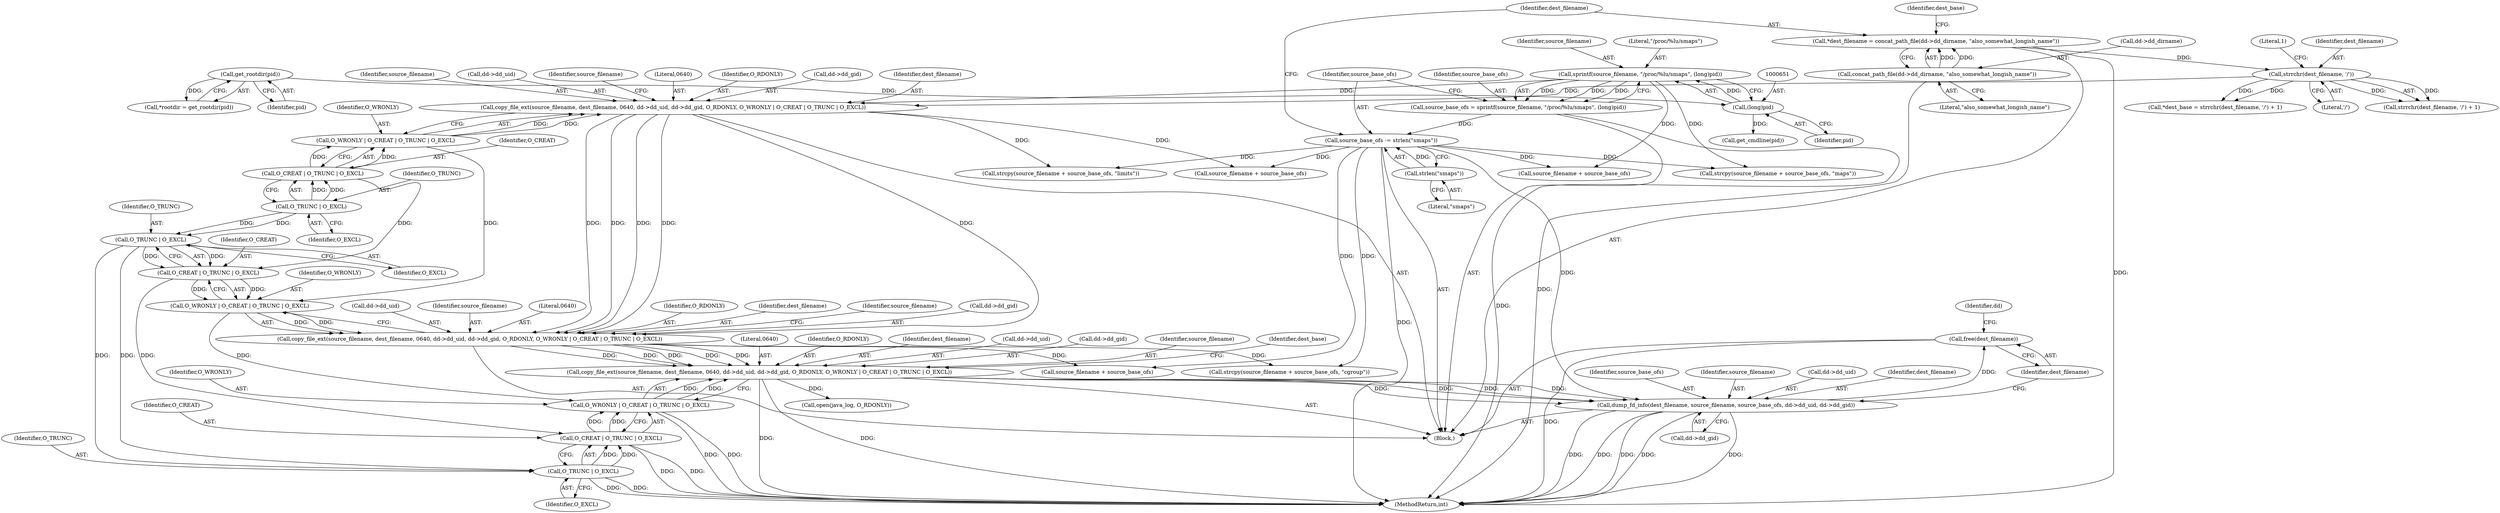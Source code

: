 digraph "0_abrt_17cb66b13997b0159b4253b3f5722db79f476d68@API" {
"1000764" [label="(Call,free(dest_filename))"];
"1000754" [label="(Call,dump_fd_info(dest_filename, source_filename, source_base_ofs, dd->dd_uid, dd->dd_gid))"];
"1000733" [label="(Call,copy_file_ext(source_filename, dest_filename, 0640, dd->dd_uid, dd->dd_gid, O_RDONLY, O_WRONLY | O_CREAT | O_TRUNC | O_EXCL))"];
"1000707" [label="(Call,copy_file_ext(source_filename, dest_filename, 0640, dd->dd_uid, dd->dd_gid, O_RDONLY, O_WRONLY | O_CREAT | O_TRUNC | O_EXCL))"];
"1000681" [label="(Call,copy_file_ext(source_filename, dest_filename, 0640, dd->dd_uid, dd->dd_gid, O_RDONLY, O_WRONLY | O_CREAT | O_TRUNC | O_EXCL))"];
"1000647" [label="(Call,sprintf(source_filename, \"/proc/%lu/smaps\", (long)pid))"];
"1000650" [label="(Call,(long)pid)"];
"1000628" [label="(Call,get_rootdir(pid))"];
"1000669" [label="(Call,strrchr(dest_filename, '/'))"];
"1000658" [label="(Call,*dest_filename = concat_path_file(dd->dd_dirname, \"also_somewhat_longish_name\"))"];
"1000660" [label="(Call,concat_path_file(dd->dd_dirname, \"also_somewhat_longish_name\"))"];
"1000692" [label="(Call,O_WRONLY | O_CREAT | O_TRUNC | O_EXCL)"];
"1000694" [label="(Call,O_CREAT | O_TRUNC | O_EXCL)"];
"1000696" [label="(Call,O_TRUNC | O_EXCL)"];
"1000718" [label="(Call,O_WRONLY | O_CREAT | O_TRUNC | O_EXCL)"];
"1000720" [label="(Call,O_CREAT | O_TRUNC | O_EXCL)"];
"1000722" [label="(Call,O_TRUNC | O_EXCL)"];
"1000744" [label="(Call,O_WRONLY | O_CREAT | O_TRUNC | O_EXCL)"];
"1000746" [label="(Call,O_CREAT | O_TRUNC | O_EXCL)"];
"1000748" [label="(Call,O_TRUNC | O_EXCL)"];
"1000653" [label="(Call,source_base_ofs -= strlen(\"smaps\"))"];
"1000655" [label="(Call,strlen(\"smaps\"))"];
"1000645" [label="(Call,source_base_ofs = sprintf(source_filename, \"/proc/%lu/smaps\", (long)pid))"];
"1000761" [label="(Call,dd->dd_gid)"];
"1000711" [label="(Call,dd->dd_uid)"];
"1000723" [label="(Identifier,O_TRUNC)"];
"1000667" [label="(Identifier,dest_base)"];
"1000699" [label="(Call,strcpy(source_filename + source_base_ofs, \"limits\"))"];
"1000681" [label="(Call,copy_file_ext(source_filename, dest_filename, 0640, dd->dd_uid, dd->dd_gid, O_RDONLY, O_WRONLY | O_CREAT | O_TRUNC | O_EXCL))"];
"1000672" [label="(Literal,1)"];
"1000661" [label="(Call,dd->dd_dirname)"];
"1000764" [label="(Call,free(dest_filename))"];
"1000628" [label="(Call,get_rootdir(pid))"];
"1000694" [label="(Call,O_CREAT | O_TRUNC | O_EXCL)"];
"1000684" [label="(Literal,0640)"];
"1000691" [label="(Identifier,O_RDONLY)"];
"1000734" [label="(Identifier,source_filename)"];
"1000752" [label="(Identifier,dest_base)"];
"1000749" [label="(Identifier,O_TRUNC)"];
"1000688" [label="(Call,dd->dd_gid)"];
"1000658" [label="(Call,*dest_filename = concat_path_file(dd->dd_dirname, \"also_somewhat_longish_name\"))"];
"1000748" [label="(Call,O_TRUNC | O_EXCL)"];
"1000726" [label="(Call,source_filename + source_base_ofs)"];
"1000736" [label="(Literal,0640)"];
"1001180" [label="(MethodReturn,int)"];
"1000683" [label="(Identifier,dest_filename)"];
"1000650" [label="(Call,(long)pid)"];
"1000666" [label="(Call,*dest_base = strrchr(dest_filename, '/') + 1)"];
"1000645" [label="(Call,source_base_ofs = sprintf(source_filename, \"/proc/%lu/smaps\", (long)pid))"];
"1000757" [label="(Identifier,source_base_ofs)"];
"1000708" [label="(Identifier,source_filename)"];
"1000746" [label="(Call,O_CREAT | O_TRUNC | O_EXCL)"];
"1000744" [label="(Call,O_WRONLY | O_CREAT | O_TRUNC | O_EXCL)"];
"1000697" [label="(Identifier,O_TRUNC)"];
"1000671" [label="(Literal,'/')"];
"1000682" [label="(Identifier,source_filename)"];
"1000669" [label="(Call,strrchr(dest_filename, '/'))"];
"1000674" [label="(Call,source_filename + source_base_ofs)"];
"1000719" [label="(Identifier,O_WRONLY)"];
"1000733" [label="(Call,copy_file_ext(source_filename, dest_filename, 0640, dd->dd_uid, dd->dd_gid, O_RDONLY, O_WRONLY | O_CREAT | O_TRUNC | O_EXCL))"];
"1000710" [label="(Literal,0640)"];
"1000750" [label="(Identifier,O_EXCL)"];
"1000765" [label="(Identifier,dest_filename)"];
"1000659" [label="(Identifier,dest_filename)"];
"1000695" [label="(Identifier,O_CREAT)"];
"1000664" [label="(Literal,\"also_somewhat_longish_name\")"];
"1000767" [label="(Identifier,dd)"];
"1000685" [label="(Call,dd->dd_uid)"];
"1000696" [label="(Call,O_TRUNC | O_EXCL)"];
"1000722" [label="(Call,O_TRUNC | O_EXCL)"];
"1000692" [label="(Call,O_WRONLY | O_CREAT | O_TRUNC | O_EXCL)"];
"1000743" [label="(Identifier,O_RDONLY)"];
"1000629" [label="(Identifier,pid)"];
"1000701" [label="(Identifier,source_filename)"];
"1000724" [label="(Identifier,O_EXCL)"];
"1000824" [label="(Call,get_cmdline(pid))"];
"1000626" [label="(Call,*rootdir = get_rootdir(pid))"];
"1000721" [label="(Identifier,O_CREAT)"];
"1000718" [label="(Call,O_WRONLY | O_CREAT | O_TRUNC | O_EXCL)"];
"1000725" [label="(Call,strcpy(source_filename + source_base_ofs, \"cgroup\"))"];
"1000656" [label="(Literal,\"smaps\")"];
"1000670" [label="(Identifier,dest_filename)"];
"1000660" [label="(Call,concat_path_file(dd->dd_dirname, \"also_somewhat_longish_name\"))"];
"1000673" [label="(Call,strcpy(source_filename + source_base_ofs, \"maps\"))"];
"1000717" [label="(Identifier,O_RDONLY)"];
"1000646" [label="(Identifier,source_base_ofs)"];
"1000720" [label="(Call,O_CREAT | O_TRUNC | O_EXCL)"];
"1000624" [label="(Block,)"];
"1000709" [label="(Identifier,dest_filename)"];
"1000700" [label="(Call,source_filename + source_base_ofs)"];
"1000648" [label="(Identifier,source_filename)"];
"1000727" [label="(Identifier,source_filename)"];
"1000652" [label="(Identifier,pid)"];
"1000655" [label="(Call,strlen(\"smaps\"))"];
"1000654" [label="(Identifier,source_base_ofs)"];
"1000756" [label="(Identifier,source_filename)"];
"1000714" [label="(Call,dd->dd_gid)"];
"1000693" [label="(Identifier,O_WRONLY)"];
"1000649" [label="(Literal,\"/proc/%lu/smaps\")"];
"1000647" [label="(Call,sprintf(source_filename, \"/proc/%lu/smaps\", (long)pid))"];
"1000668" [label="(Call,strrchr(dest_filename, '/') + 1)"];
"1000754" [label="(Call,dump_fd_info(dest_filename, source_filename, source_base_ofs, dd->dd_uid, dd->dd_gid))"];
"1000735" [label="(Identifier,dest_filename)"];
"1000707" [label="(Call,copy_file_ext(source_filename, dest_filename, 0640, dd->dd_uid, dd->dd_gid, O_RDONLY, O_WRONLY | O_CREAT | O_TRUNC | O_EXCL))"];
"1000698" [label="(Identifier,O_EXCL)"];
"1000745" [label="(Identifier,O_WRONLY)"];
"1000747" [label="(Identifier,O_CREAT)"];
"1000981" [label="(Call,open(java_log, O_RDONLY))"];
"1000653" [label="(Call,source_base_ofs -= strlen(\"smaps\"))"];
"1000758" [label="(Call,dd->dd_uid)"];
"1000737" [label="(Call,dd->dd_uid)"];
"1000755" [label="(Identifier,dest_filename)"];
"1000740" [label="(Call,dd->dd_gid)"];
"1000764" -> "1000624"  [label="AST: "];
"1000764" -> "1000765"  [label="CFG: "];
"1000765" -> "1000764"  [label="AST: "];
"1000767" -> "1000764"  [label="CFG: "];
"1000764" -> "1001180"  [label="DDG: "];
"1000754" -> "1000764"  [label="DDG: "];
"1000754" -> "1000624"  [label="AST: "];
"1000754" -> "1000761"  [label="CFG: "];
"1000755" -> "1000754"  [label="AST: "];
"1000756" -> "1000754"  [label="AST: "];
"1000757" -> "1000754"  [label="AST: "];
"1000758" -> "1000754"  [label="AST: "];
"1000761" -> "1000754"  [label="AST: "];
"1000765" -> "1000754"  [label="CFG: "];
"1000754" -> "1001180"  [label="DDG: "];
"1000754" -> "1001180"  [label="DDG: "];
"1000754" -> "1001180"  [label="DDG: "];
"1000754" -> "1001180"  [label="DDG: "];
"1000754" -> "1001180"  [label="DDG: "];
"1000733" -> "1000754"  [label="DDG: "];
"1000733" -> "1000754"  [label="DDG: "];
"1000733" -> "1000754"  [label="DDG: "];
"1000733" -> "1000754"  [label="DDG: "];
"1000653" -> "1000754"  [label="DDG: "];
"1000733" -> "1000624"  [label="AST: "];
"1000733" -> "1000744"  [label="CFG: "];
"1000734" -> "1000733"  [label="AST: "];
"1000735" -> "1000733"  [label="AST: "];
"1000736" -> "1000733"  [label="AST: "];
"1000737" -> "1000733"  [label="AST: "];
"1000740" -> "1000733"  [label="AST: "];
"1000743" -> "1000733"  [label="AST: "];
"1000744" -> "1000733"  [label="AST: "];
"1000752" -> "1000733"  [label="CFG: "];
"1000733" -> "1001180"  [label="DDG: "];
"1000733" -> "1001180"  [label="DDG: "];
"1000707" -> "1000733"  [label="DDG: "];
"1000707" -> "1000733"  [label="DDG: "];
"1000707" -> "1000733"  [label="DDG: "];
"1000707" -> "1000733"  [label="DDG: "];
"1000707" -> "1000733"  [label="DDG: "];
"1000744" -> "1000733"  [label="DDG: "];
"1000744" -> "1000733"  [label="DDG: "];
"1000733" -> "1000981"  [label="DDG: "];
"1000707" -> "1000624"  [label="AST: "];
"1000707" -> "1000718"  [label="CFG: "];
"1000708" -> "1000707"  [label="AST: "];
"1000709" -> "1000707"  [label="AST: "];
"1000710" -> "1000707"  [label="AST: "];
"1000711" -> "1000707"  [label="AST: "];
"1000714" -> "1000707"  [label="AST: "];
"1000717" -> "1000707"  [label="AST: "];
"1000718" -> "1000707"  [label="AST: "];
"1000727" -> "1000707"  [label="CFG: "];
"1000681" -> "1000707"  [label="DDG: "];
"1000681" -> "1000707"  [label="DDG: "];
"1000681" -> "1000707"  [label="DDG: "];
"1000681" -> "1000707"  [label="DDG: "];
"1000681" -> "1000707"  [label="DDG: "];
"1000718" -> "1000707"  [label="DDG: "];
"1000718" -> "1000707"  [label="DDG: "];
"1000707" -> "1000725"  [label="DDG: "];
"1000707" -> "1000726"  [label="DDG: "];
"1000681" -> "1000624"  [label="AST: "];
"1000681" -> "1000692"  [label="CFG: "];
"1000682" -> "1000681"  [label="AST: "];
"1000683" -> "1000681"  [label="AST: "];
"1000684" -> "1000681"  [label="AST: "];
"1000685" -> "1000681"  [label="AST: "];
"1000688" -> "1000681"  [label="AST: "];
"1000691" -> "1000681"  [label="AST: "];
"1000692" -> "1000681"  [label="AST: "];
"1000701" -> "1000681"  [label="CFG: "];
"1000647" -> "1000681"  [label="DDG: "];
"1000669" -> "1000681"  [label="DDG: "];
"1000692" -> "1000681"  [label="DDG: "];
"1000692" -> "1000681"  [label="DDG: "];
"1000681" -> "1000699"  [label="DDG: "];
"1000681" -> "1000700"  [label="DDG: "];
"1000647" -> "1000645"  [label="AST: "];
"1000647" -> "1000650"  [label="CFG: "];
"1000648" -> "1000647"  [label="AST: "];
"1000649" -> "1000647"  [label="AST: "];
"1000650" -> "1000647"  [label="AST: "];
"1000645" -> "1000647"  [label="CFG: "];
"1000647" -> "1000645"  [label="DDG: "];
"1000647" -> "1000645"  [label="DDG: "];
"1000647" -> "1000645"  [label="DDG: "];
"1000650" -> "1000647"  [label="DDG: "];
"1000647" -> "1000673"  [label="DDG: "];
"1000647" -> "1000674"  [label="DDG: "];
"1000650" -> "1000652"  [label="CFG: "];
"1000651" -> "1000650"  [label="AST: "];
"1000652" -> "1000650"  [label="AST: "];
"1000628" -> "1000650"  [label="DDG: "];
"1000650" -> "1000824"  [label="DDG: "];
"1000628" -> "1000626"  [label="AST: "];
"1000628" -> "1000629"  [label="CFG: "];
"1000629" -> "1000628"  [label="AST: "];
"1000626" -> "1000628"  [label="CFG: "];
"1000628" -> "1000626"  [label="DDG: "];
"1000669" -> "1000668"  [label="AST: "];
"1000669" -> "1000671"  [label="CFG: "];
"1000670" -> "1000669"  [label="AST: "];
"1000671" -> "1000669"  [label="AST: "];
"1000672" -> "1000669"  [label="CFG: "];
"1000669" -> "1000666"  [label="DDG: "];
"1000669" -> "1000666"  [label="DDG: "];
"1000669" -> "1000668"  [label="DDG: "];
"1000669" -> "1000668"  [label="DDG: "];
"1000658" -> "1000669"  [label="DDG: "];
"1000658" -> "1000624"  [label="AST: "];
"1000658" -> "1000660"  [label="CFG: "];
"1000659" -> "1000658"  [label="AST: "];
"1000660" -> "1000658"  [label="AST: "];
"1000667" -> "1000658"  [label="CFG: "];
"1000658" -> "1001180"  [label="DDG: "];
"1000660" -> "1000658"  [label="DDG: "];
"1000660" -> "1000658"  [label="DDG: "];
"1000660" -> "1000664"  [label="CFG: "];
"1000661" -> "1000660"  [label="AST: "];
"1000664" -> "1000660"  [label="AST: "];
"1000660" -> "1001180"  [label="DDG: "];
"1000692" -> "1000694"  [label="CFG: "];
"1000693" -> "1000692"  [label="AST: "];
"1000694" -> "1000692"  [label="AST: "];
"1000694" -> "1000692"  [label="DDG: "];
"1000694" -> "1000692"  [label="DDG: "];
"1000692" -> "1000718"  [label="DDG: "];
"1000694" -> "1000696"  [label="CFG: "];
"1000695" -> "1000694"  [label="AST: "];
"1000696" -> "1000694"  [label="AST: "];
"1000696" -> "1000694"  [label="DDG: "];
"1000696" -> "1000694"  [label="DDG: "];
"1000694" -> "1000720"  [label="DDG: "];
"1000696" -> "1000698"  [label="CFG: "];
"1000697" -> "1000696"  [label="AST: "];
"1000698" -> "1000696"  [label="AST: "];
"1000696" -> "1000722"  [label="DDG: "];
"1000696" -> "1000722"  [label="DDG: "];
"1000718" -> "1000720"  [label="CFG: "];
"1000719" -> "1000718"  [label="AST: "];
"1000720" -> "1000718"  [label="AST: "];
"1000720" -> "1000718"  [label="DDG: "];
"1000720" -> "1000718"  [label="DDG: "];
"1000718" -> "1000744"  [label="DDG: "];
"1000720" -> "1000722"  [label="CFG: "];
"1000721" -> "1000720"  [label="AST: "];
"1000722" -> "1000720"  [label="AST: "];
"1000722" -> "1000720"  [label="DDG: "];
"1000722" -> "1000720"  [label="DDG: "];
"1000720" -> "1000746"  [label="DDG: "];
"1000722" -> "1000724"  [label="CFG: "];
"1000723" -> "1000722"  [label="AST: "];
"1000724" -> "1000722"  [label="AST: "];
"1000722" -> "1000748"  [label="DDG: "];
"1000722" -> "1000748"  [label="DDG: "];
"1000744" -> "1000746"  [label="CFG: "];
"1000745" -> "1000744"  [label="AST: "];
"1000746" -> "1000744"  [label="AST: "];
"1000744" -> "1001180"  [label="DDG: "];
"1000744" -> "1001180"  [label="DDG: "];
"1000746" -> "1000744"  [label="DDG: "];
"1000746" -> "1000744"  [label="DDG: "];
"1000746" -> "1000748"  [label="CFG: "];
"1000747" -> "1000746"  [label="AST: "];
"1000748" -> "1000746"  [label="AST: "];
"1000746" -> "1001180"  [label="DDG: "];
"1000746" -> "1001180"  [label="DDG: "];
"1000748" -> "1000746"  [label="DDG: "];
"1000748" -> "1000746"  [label="DDG: "];
"1000748" -> "1000750"  [label="CFG: "];
"1000749" -> "1000748"  [label="AST: "];
"1000750" -> "1000748"  [label="AST: "];
"1000748" -> "1001180"  [label="DDG: "];
"1000748" -> "1001180"  [label="DDG: "];
"1000653" -> "1000624"  [label="AST: "];
"1000653" -> "1000655"  [label="CFG: "];
"1000654" -> "1000653"  [label="AST: "];
"1000655" -> "1000653"  [label="AST: "];
"1000659" -> "1000653"  [label="CFG: "];
"1000653" -> "1001180"  [label="DDG: "];
"1000655" -> "1000653"  [label="DDG: "];
"1000645" -> "1000653"  [label="DDG: "];
"1000653" -> "1000673"  [label="DDG: "];
"1000653" -> "1000674"  [label="DDG: "];
"1000653" -> "1000699"  [label="DDG: "];
"1000653" -> "1000700"  [label="DDG: "];
"1000653" -> "1000725"  [label="DDG: "];
"1000653" -> "1000726"  [label="DDG: "];
"1000655" -> "1000656"  [label="CFG: "];
"1000656" -> "1000655"  [label="AST: "];
"1000645" -> "1000624"  [label="AST: "];
"1000646" -> "1000645"  [label="AST: "];
"1000654" -> "1000645"  [label="CFG: "];
"1000645" -> "1001180"  [label="DDG: "];
}
